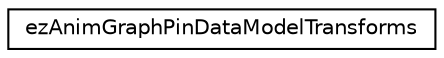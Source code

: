 digraph "Graphical Class Hierarchy"
{
 // LATEX_PDF_SIZE
  edge [fontname="Helvetica",fontsize="10",labelfontname="Helvetica",labelfontsize="10"];
  node [fontname="Helvetica",fontsize="10",shape=record];
  rankdir="LR";
  Node0 [label="ezAnimGraphPinDataModelTransforms",height=0.2,width=0.4,color="black", fillcolor="white", style="filled",URL="$d7/dfb/structez_anim_graph_pin_data_model_transforms.htm",tooltip=" "];
}
